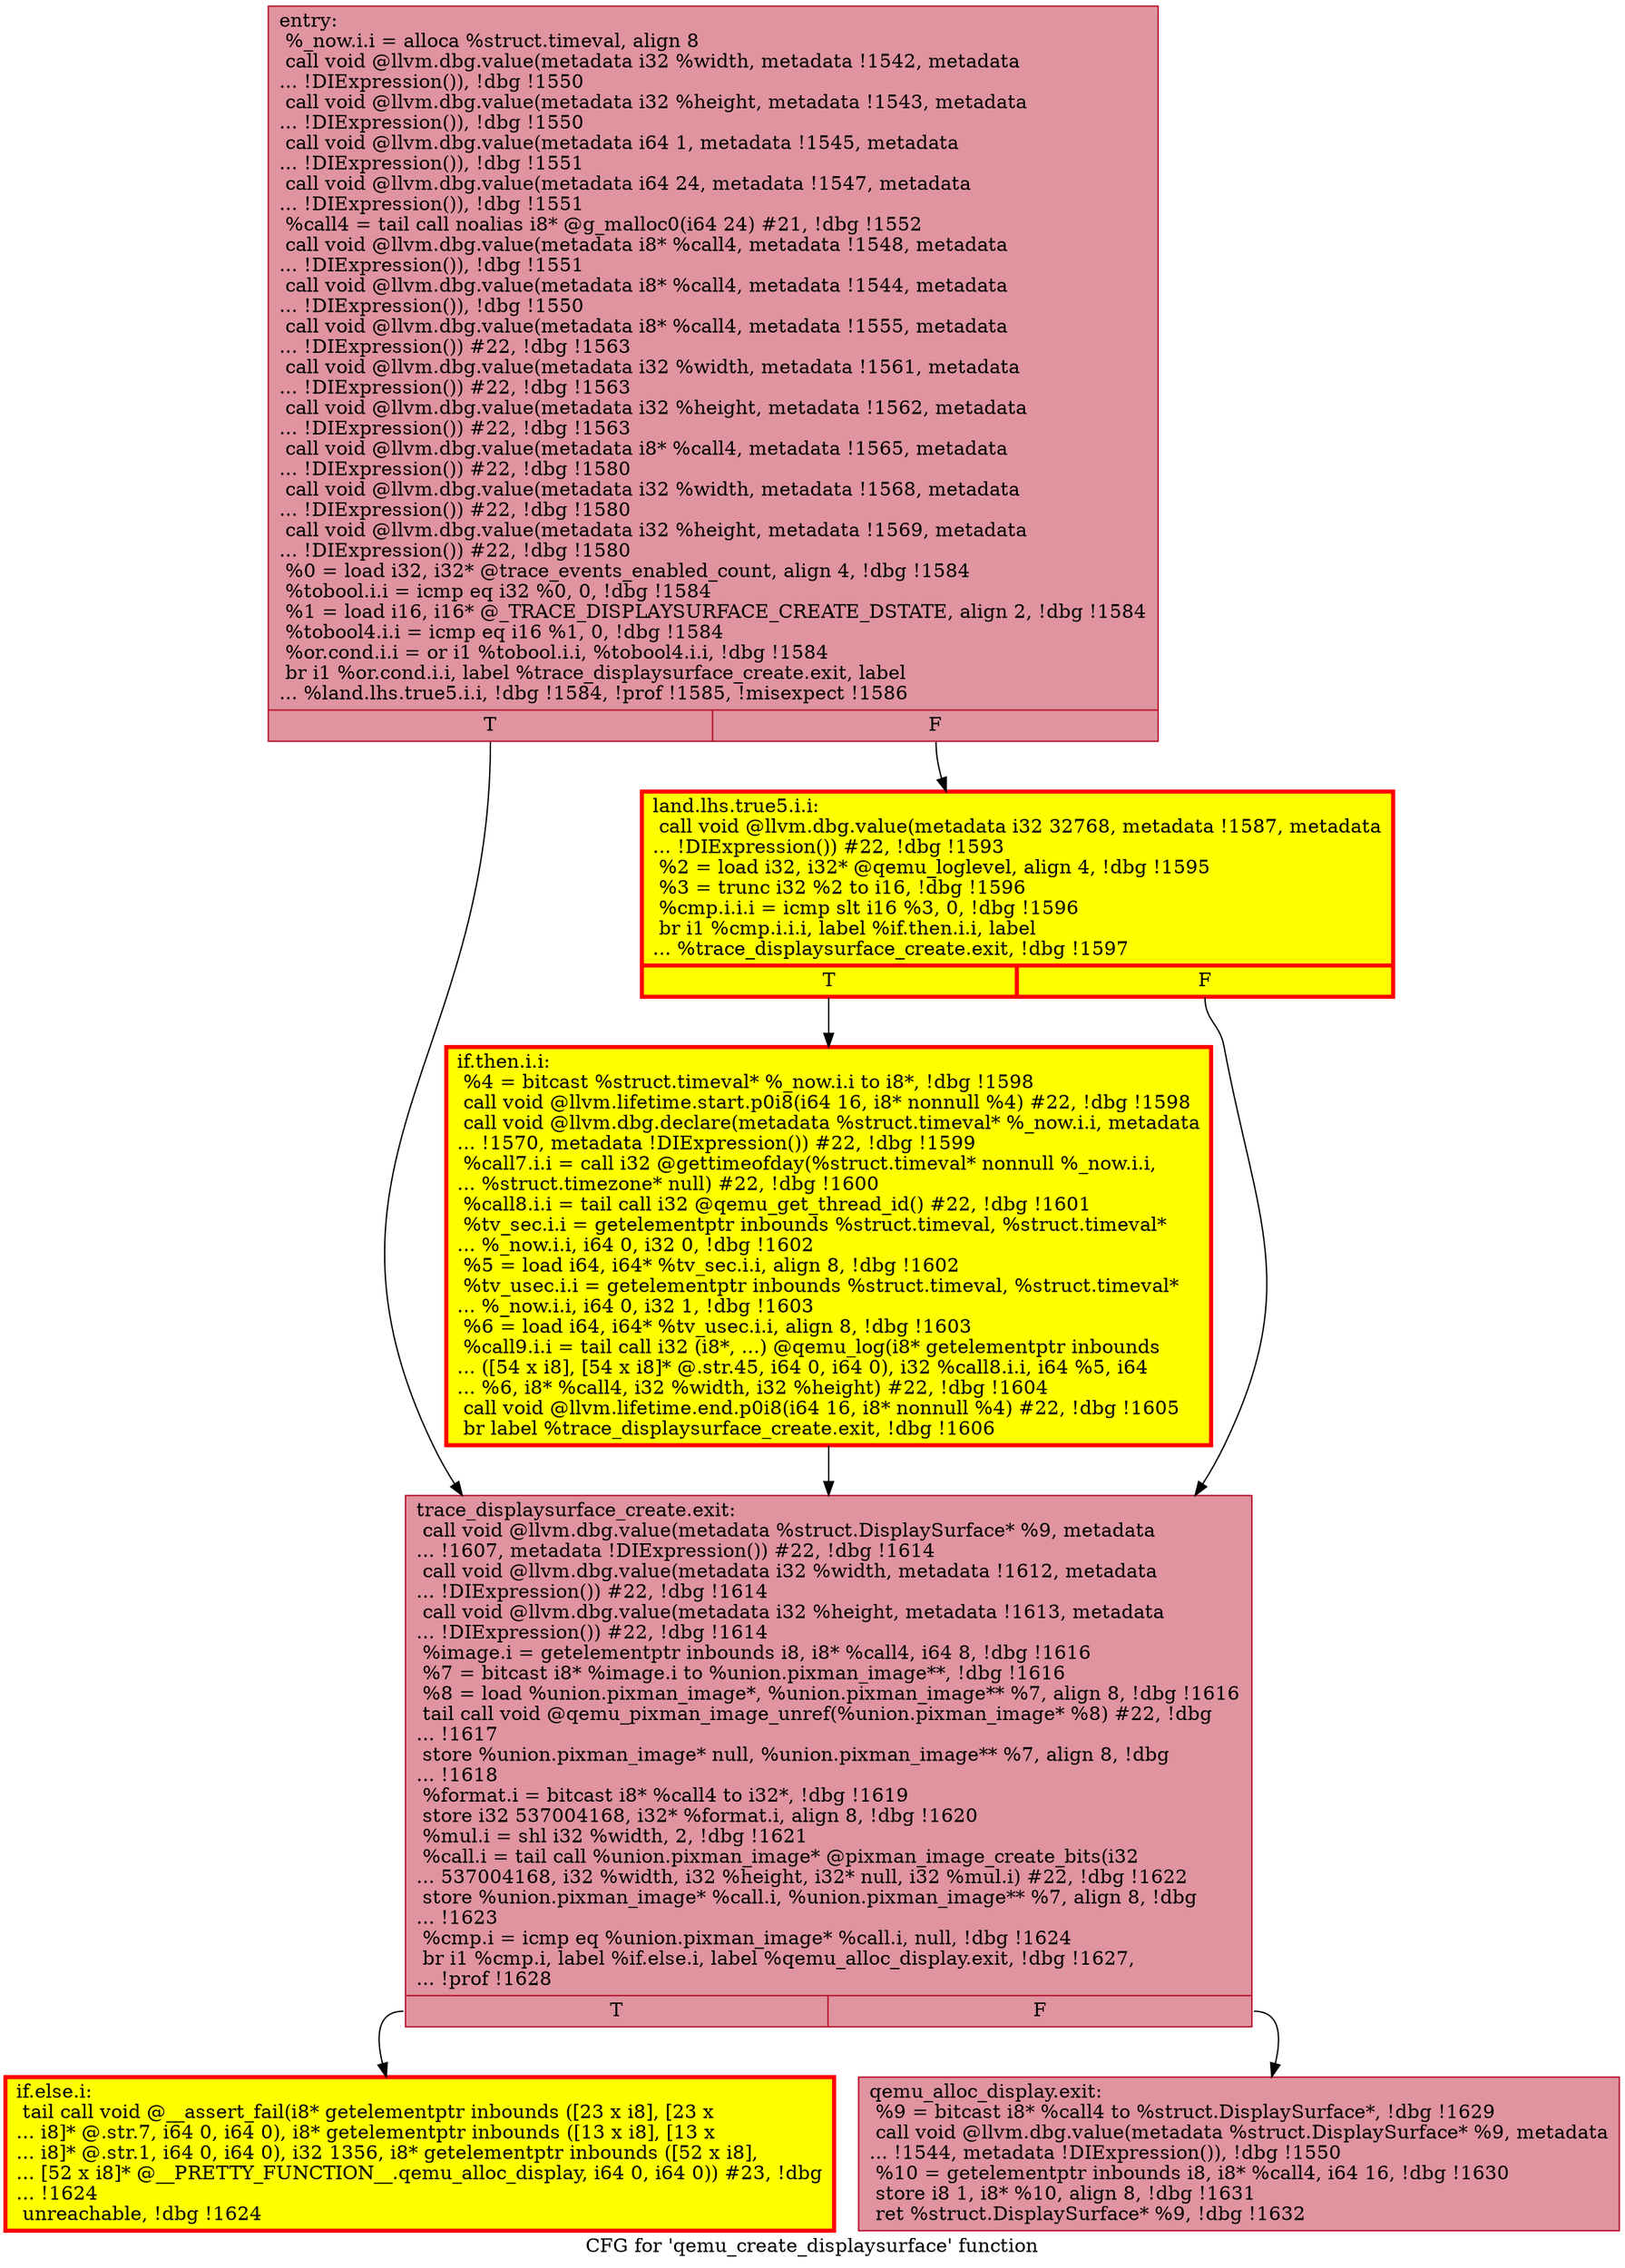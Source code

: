 digraph "CFG for 'qemu_create_displaysurface' function" {
	label="CFG for 'qemu_create_displaysurface' function";

	Node0x564187d733d0 [shape=record,color="#b70d28ff", style=filled, fillcolor="#b70d2870",label="{entry:\l  %_now.i.i = alloca %struct.timeval, align 8\l  call void @llvm.dbg.value(metadata i32 %width, metadata !1542, metadata\l... !DIExpression()), !dbg !1550\l  call void @llvm.dbg.value(metadata i32 %height, metadata !1543, metadata\l... !DIExpression()), !dbg !1550\l  call void @llvm.dbg.value(metadata i64 1, metadata !1545, metadata\l... !DIExpression()), !dbg !1551\l  call void @llvm.dbg.value(metadata i64 24, metadata !1547, metadata\l... !DIExpression()), !dbg !1551\l  %call4 = tail call noalias i8* @g_malloc0(i64 24) #21, !dbg !1552\l  call void @llvm.dbg.value(metadata i8* %call4, metadata !1548, metadata\l... !DIExpression()), !dbg !1551\l  call void @llvm.dbg.value(metadata i8* %call4, metadata !1544, metadata\l... !DIExpression()), !dbg !1550\l  call void @llvm.dbg.value(metadata i8* %call4, metadata !1555, metadata\l... !DIExpression()) #22, !dbg !1563\l  call void @llvm.dbg.value(metadata i32 %width, metadata !1561, metadata\l... !DIExpression()) #22, !dbg !1563\l  call void @llvm.dbg.value(metadata i32 %height, metadata !1562, metadata\l... !DIExpression()) #22, !dbg !1563\l  call void @llvm.dbg.value(metadata i8* %call4, metadata !1565, metadata\l... !DIExpression()) #22, !dbg !1580\l  call void @llvm.dbg.value(metadata i32 %width, metadata !1568, metadata\l... !DIExpression()) #22, !dbg !1580\l  call void @llvm.dbg.value(metadata i32 %height, metadata !1569, metadata\l... !DIExpression()) #22, !dbg !1580\l  %0 = load i32, i32* @trace_events_enabled_count, align 4, !dbg !1584\l  %tobool.i.i = icmp eq i32 %0, 0, !dbg !1584\l  %1 = load i16, i16* @_TRACE_DISPLAYSURFACE_CREATE_DSTATE, align 2, !dbg !1584\l  %tobool4.i.i = icmp eq i16 %1, 0, !dbg !1584\l  %or.cond.i.i = or i1 %tobool.i.i, %tobool4.i.i, !dbg !1584\l  br i1 %or.cond.i.i, label %trace_displaysurface_create.exit, label\l... %land.lhs.true5.i.i, !dbg !1584, !prof !1585, !misexpect !1586\l|{<s0>T|<s1>F}}"];
	Node0x564187d733d0:s0 -> Node0x564187e26d10;
	Node0x564187d733d0:s1 -> Node0x564188030800;
	Node0x564188030800 [shape=record,penwidth=3.0, style="filled", color="red", fillcolor="yellow",label="{land.lhs.true5.i.i:                               \l  call void @llvm.dbg.value(metadata i32 32768, metadata !1587, metadata\l... !DIExpression()) #22, !dbg !1593\l  %2 = load i32, i32* @qemu_loglevel, align 4, !dbg !1595\l  %3 = trunc i32 %2 to i16, !dbg !1596\l  %cmp.i.i.i = icmp slt i16 %3, 0, !dbg !1596\l  br i1 %cmp.i.i.i, label %if.then.i.i, label\l... %trace_displaysurface_create.exit, !dbg !1597\l|{<s0>T|<s1>F}}"];
	Node0x564188030800:s0 -> Node0x564188018880;
	Node0x564188030800:s1 -> Node0x564187e26d10;
	Node0x564188018880 [shape=record,penwidth=3.0, style="filled", color="red", fillcolor="yellow",label="{if.then.i.i:                                      \l  %4 = bitcast %struct.timeval* %_now.i.i to i8*, !dbg !1598\l  call void @llvm.lifetime.start.p0i8(i64 16, i8* nonnull %4) #22, !dbg !1598\l  call void @llvm.dbg.declare(metadata %struct.timeval* %_now.i.i, metadata\l... !1570, metadata !DIExpression()) #22, !dbg !1599\l  %call7.i.i = call i32 @gettimeofday(%struct.timeval* nonnull %_now.i.i,\l... %struct.timezone* null) #22, !dbg !1600\l  %call8.i.i = tail call i32 @qemu_get_thread_id() #22, !dbg !1601\l  %tv_sec.i.i = getelementptr inbounds %struct.timeval, %struct.timeval*\l... %_now.i.i, i64 0, i32 0, !dbg !1602\l  %5 = load i64, i64* %tv_sec.i.i, align 8, !dbg !1602\l  %tv_usec.i.i = getelementptr inbounds %struct.timeval, %struct.timeval*\l... %_now.i.i, i64 0, i32 1, !dbg !1603\l  %6 = load i64, i64* %tv_usec.i.i, align 8, !dbg !1603\l  %call9.i.i = tail call i32 (i8*, ...) @qemu_log(i8* getelementptr inbounds\l... ([54 x i8], [54 x i8]* @.str.45, i64 0, i64 0), i32 %call8.i.i, i64 %5, i64\l... %6, i8* %call4, i32 %width, i32 %height) #22, !dbg !1604\l  call void @llvm.lifetime.end.p0i8(i64 16, i8* nonnull %4) #22, !dbg !1605\l  br label %trace_displaysurface_create.exit, !dbg !1606\l}"];
	Node0x564188018880 -> Node0x564187e26d10;
	Node0x564187e26d10 [shape=record,color="#b70d28ff", style=filled, fillcolor="#b70d2870",label="{trace_displaysurface_create.exit:                 \l  call void @llvm.dbg.value(metadata %struct.DisplaySurface* %9, metadata\l... !1607, metadata !DIExpression()) #22, !dbg !1614\l  call void @llvm.dbg.value(metadata i32 %width, metadata !1612, metadata\l... !DIExpression()) #22, !dbg !1614\l  call void @llvm.dbg.value(metadata i32 %height, metadata !1613, metadata\l... !DIExpression()) #22, !dbg !1614\l  %image.i = getelementptr inbounds i8, i8* %call4, i64 8, !dbg !1616\l  %7 = bitcast i8* %image.i to %union.pixman_image**, !dbg !1616\l  %8 = load %union.pixman_image*, %union.pixman_image** %7, align 8, !dbg !1616\l  tail call void @qemu_pixman_image_unref(%union.pixman_image* %8) #22, !dbg\l... !1617\l  store %union.pixman_image* null, %union.pixman_image** %7, align 8, !dbg\l... !1618\l  %format.i = bitcast i8* %call4 to i32*, !dbg !1619\l  store i32 537004168, i32* %format.i, align 8, !dbg !1620\l  %mul.i = shl i32 %width, 2, !dbg !1621\l  %call.i = tail call %union.pixman_image* @pixman_image_create_bits(i32\l... 537004168, i32 %width, i32 %height, i32* null, i32 %mul.i) #22, !dbg !1622\l  store %union.pixman_image* %call.i, %union.pixman_image** %7, align 8, !dbg\l... !1623\l  %cmp.i = icmp eq %union.pixman_image* %call.i, null, !dbg !1624\l  br i1 %cmp.i, label %if.else.i, label %qemu_alloc_display.exit, !dbg !1627,\l... !prof !1628\l|{<s0>T|<s1>F}}"];
	Node0x564187e26d10:s0 -> Node0x564187f97cc0;
	Node0x564187e26d10:s1 -> Node0x564187ae3b70;
	Node0x564187f97cc0 [shape=record,penwidth=3.0, style="filled", color="red", fillcolor="yellow",label="{if.else.i:                                        \l  tail call void @__assert_fail(i8* getelementptr inbounds ([23 x i8], [23 x\l... i8]* @.str.7, i64 0, i64 0), i8* getelementptr inbounds ([13 x i8], [13 x\l... i8]* @.str.1, i64 0, i64 0), i32 1356, i8* getelementptr inbounds ([52 x i8],\l... [52 x i8]* @__PRETTY_FUNCTION__.qemu_alloc_display, i64 0, i64 0)) #23, !dbg\l... !1624\l  unreachable, !dbg !1624\l}"];
	Node0x564187ae3b70 [shape=record,color="#b70d28ff", style=filled, fillcolor="#b70d2870",label="{qemu_alloc_display.exit:                          \l  %9 = bitcast i8* %call4 to %struct.DisplaySurface*, !dbg !1629\l  call void @llvm.dbg.value(metadata %struct.DisplaySurface* %9, metadata\l... !1544, metadata !DIExpression()), !dbg !1550\l  %10 = getelementptr inbounds i8, i8* %call4, i64 16, !dbg !1630\l  store i8 1, i8* %10, align 8, !dbg !1631\l  ret %struct.DisplaySurface* %9, !dbg !1632\l}"];
}
